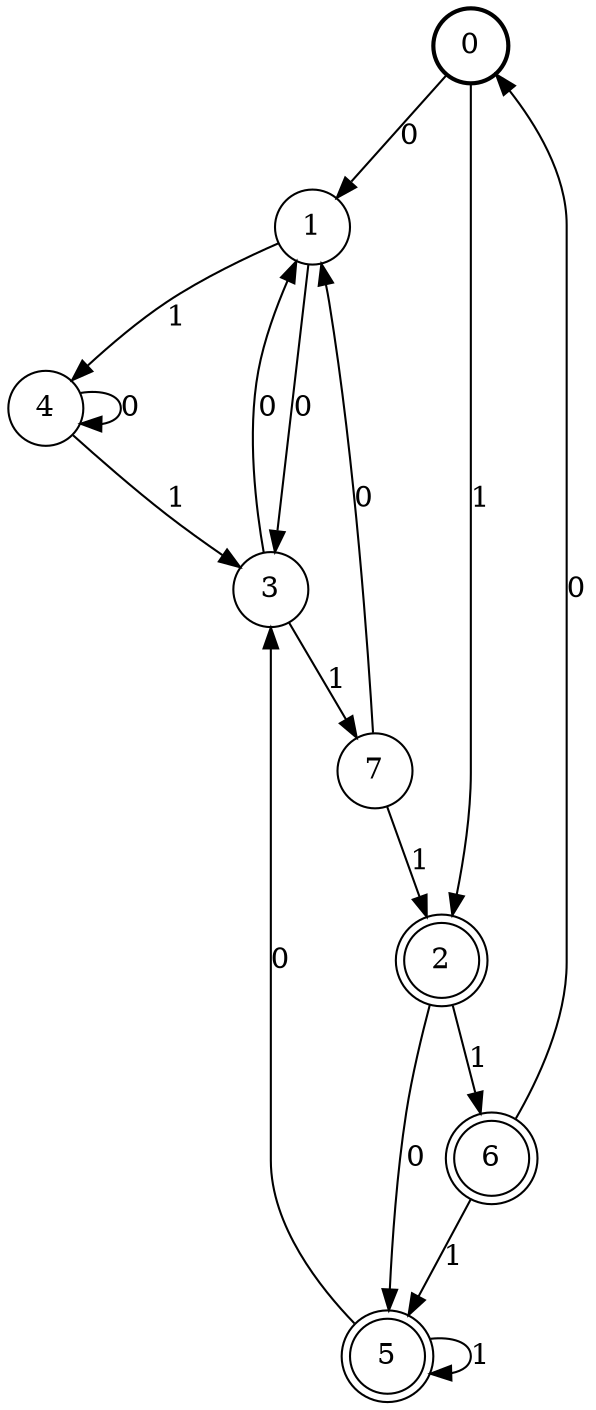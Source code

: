 digraph Automat {
    node [shape = circle];
    0 [style = "bold"];
    0 -> 1 [label = "0"];
    0 -> 2 [label = "1"];
    1 -> 3 [label = "0"];
    1 -> 4 [label = "1"];
    2 [peripheries=2]
    2 -> 5 [label = "0"];
    2 -> 6 [label = "1"];
    3 -> 1 [label = "0"];
    3 -> 7 [label = "1"];
    4 -> 4 [label = "0"];
    4 -> 3 [label = "1"];
    5 [peripheries=2]
    5 -> 3 [label = "0"];
    5 -> 5 [label = "1"];
    6 [peripheries=2]
    6 -> 0 [label = "0"];
    6 -> 5 [label = "1"];
    7 -> 1 [label = "0"];
    7 -> 2 [label = "1"];
}
